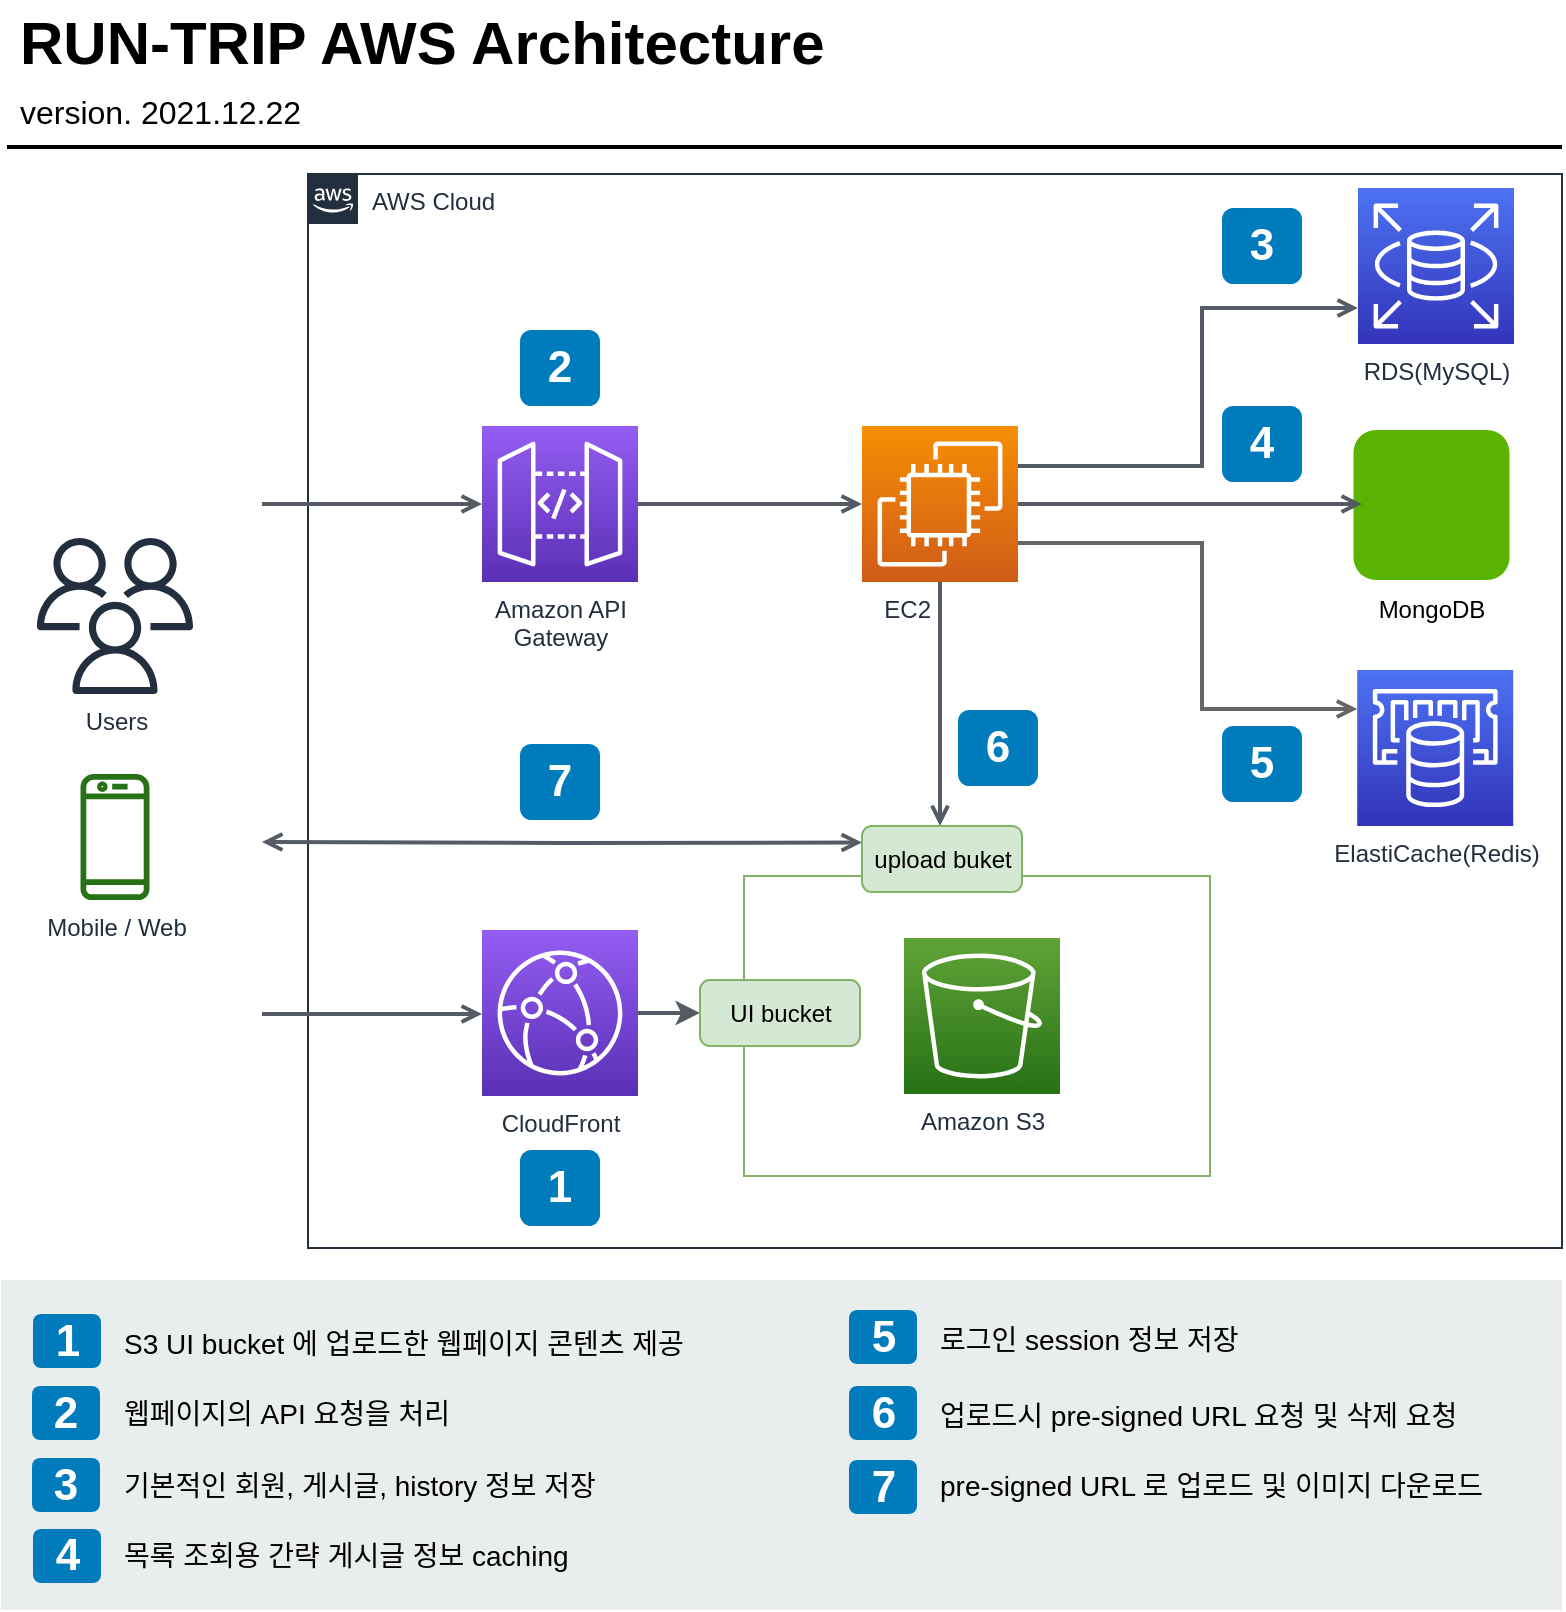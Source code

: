 <mxfile version="15.9.6" type="github">
  <diagram id="Ht1M8jgEwFfnCIfOTk4-" name="Page-1">
    <mxGraphModel dx="1422" dy="762" grid="1" gridSize="10" guides="1" tooltips="1" connect="1" arrows="1" fold="1" page="1" pageScale="1" pageWidth="850" pageHeight="850" math="0" shadow="0">
      <root>
        <mxCell id="0" />
        <mxCell id="1" parent="0" />
        <mxCell id="-QjtrjUzRDEMRZ5MF8oH-46" value="" style="rounded=0;whiteSpace=wrap;html=1;fillColor=#EAEDED;fontSize=22;fontColor=#FFFFFF;strokeColor=none;labelBackgroundColor=none;" parent="1" vertex="1">
          <mxGeometry x="29.5" y="666" width="780.5" height="165" as="geometry" />
        </mxCell>
        <mxCell id="jZVaUwOg5UY3L9NAnvdq-71" value="AWS Cloud" style="points=[[0,0],[0.25,0],[0.5,0],[0.75,0],[1,0],[1,0.25],[1,0.5],[1,0.75],[1,1],[0.75,1],[0.5,1],[0.25,1],[0,1],[0,0.75],[0,0.5],[0,0.25]];outlineConnect=0;gradientColor=none;html=1;whiteSpace=wrap;fontSize=12;fontStyle=0;shape=mxgraph.aws4.group;grIcon=mxgraph.aws4.group_aws_cloud_alt;strokeColor=#232F3E;fillColor=none;verticalAlign=top;align=left;spacingLeft=30;fontColor=#232F3E;dashed=0;labelBackgroundColor=none;container=1;pointerEvents=0;collapsible=0;recursiveResize=0;" parent="1" vertex="1">
          <mxGeometry x="183" y="113" width="627" height="537" as="geometry" />
        </mxCell>
        <mxCell id="QSw6mBPrp35lsUMGg7bP-10" value="" style="fillColor=#FFFFFF;strokeColor=#82b366;verticalAlign=top;fontStyle=0;" parent="jZVaUwOg5UY3L9NAnvdq-71" vertex="1">
          <mxGeometry x="218" y="351" width="233" height="150" as="geometry" />
        </mxCell>
        <mxCell id="jZVaUwOg5UY3L9NAnvdq-73" value="Amazon S3" style="outlineConnect=0;fontColor=#232F3E;gradientColor=#60A337;gradientDirection=north;fillColor=#277116;strokeColor=#ffffff;dashed=0;verticalLabelPosition=bottom;verticalAlign=top;align=center;html=1;fontSize=12;fontStyle=0;aspect=fixed;shape=mxgraph.aws4.resourceIcon;resIcon=mxgraph.aws4.s3;labelBackgroundColor=none;" parent="jZVaUwOg5UY3L9NAnvdq-71" vertex="1">
          <mxGeometry x="298" y="382" width="78" height="78" as="geometry" />
        </mxCell>
        <mxCell id="jZVaUwOg5UY3L9NAnvdq-74" value="Amazon API&lt;br&gt;Gateway&lt;br&gt;" style="outlineConnect=0;fontColor=#232F3E;gradientColor=#945DF2;gradientDirection=north;fillColor=#5A30B5;strokeColor=#ffffff;dashed=0;verticalLabelPosition=bottom;verticalAlign=top;align=center;html=1;fontSize=12;fontStyle=0;aspect=fixed;shape=mxgraph.aws4.resourceIcon;resIcon=mxgraph.aws4.api_gateway;labelBackgroundColor=none;" parent="jZVaUwOg5UY3L9NAnvdq-71" vertex="1">
          <mxGeometry x="87" y="126.0" width="78" height="78" as="geometry" />
        </mxCell>
        <mxCell id="QSw6mBPrp35lsUMGg7bP-11" value="" style="edgeStyle=orthogonalEdgeStyle;rounded=0;orthogonalLoop=1;jettySize=auto;html=1;strokeColor=#545B64;strokeWidth=2;" parent="jZVaUwOg5UY3L9NAnvdq-71" source="QSw6mBPrp35lsUMGg7bP-5" target="QSw6mBPrp35lsUMGg7bP-8" edge="1">
          <mxGeometry relative="1" as="geometry" />
        </mxCell>
        <mxCell id="QSw6mBPrp35lsUMGg7bP-5" value="CloudFront" style="sketch=0;points=[[0,0,0],[0.25,0,0],[0.5,0,0],[0.75,0,0],[1,0,0],[0,1,0],[0.25,1,0],[0.5,1,0],[0.75,1,0],[1,1,0],[0,0.25,0],[0,0.5,0],[0,0.75,0],[1,0.25,0],[1,0.5,0],[1,0.75,0]];outlineConnect=0;fontColor=#232F3E;gradientColor=#945DF2;gradientDirection=north;fillColor=#5A30B5;strokeColor=#ffffff;dashed=0;verticalLabelPosition=bottom;verticalAlign=top;align=center;html=1;fontSize=12;fontStyle=0;aspect=fixed;shape=mxgraph.aws4.resourceIcon;resIcon=mxgraph.aws4.cloudfront;" parent="jZVaUwOg5UY3L9NAnvdq-71" vertex="1">
          <mxGeometry x="87" y="378" width="78" height="83" as="geometry" />
        </mxCell>
        <mxCell id="jZVaUwOg5UY3L9NAnvdq-101" value="1" style="rounded=1;whiteSpace=wrap;html=1;fillColor=#007CBD;strokeColor=none;fontColor=#FFFFFF;fontStyle=1;fontSize=22;labelBackgroundColor=none;" parent="jZVaUwOg5UY3L9NAnvdq-71" vertex="1">
          <mxGeometry x="106" y="488" width="40" height="38" as="geometry" />
        </mxCell>
        <mxCell id="QSw6mBPrp35lsUMGg7bP-14" value="" style="edgeStyle=orthogonalEdgeStyle;rounded=0;orthogonalLoop=1;jettySize=auto;html=1;strokeColor=#545B64;strokeWidth=2;endArrow=open;endFill=0;exitX=0.5;exitY=1;exitDx=0;exitDy=0;exitPerimeter=0;" parent="jZVaUwOg5UY3L9NAnvdq-71" source="QSw6mBPrp35lsUMGg7bP-4" target="QSw6mBPrp35lsUMGg7bP-12" edge="1">
          <mxGeometry relative="1" as="geometry">
            <Array as="points">
              <mxPoint x="316" y="268" />
              <mxPoint x="316" y="268" />
            </Array>
          </mxGeometry>
        </mxCell>
        <mxCell id="QSw6mBPrp35lsUMGg7bP-17" value="" style="edgeStyle=orthogonalEdgeStyle;rounded=0;orthogonalLoop=1;jettySize=auto;html=1;startArrow=none;strokeColor=#545B64;strokeWidth=2;startFill=0;endArrow=open;endFill=0;entryX=0;entryY=0.5;entryDx=0;entryDy=0;entryPerimeter=0;" parent="jZVaUwOg5UY3L9NAnvdq-71" source="QSw6mBPrp35lsUMGg7bP-4" edge="1">
          <mxGeometry relative="1" as="geometry">
            <Array as="points">
              <mxPoint x="447" y="146" />
              <mxPoint x="447" y="67" />
            </Array>
            <mxPoint x="525" y="67" as="targetPoint" />
          </mxGeometry>
        </mxCell>
        <mxCell id="xazAc66kS2hvIdJBhb0Y-1" value="" style="edgeStyle=orthogonalEdgeStyle;rounded=0;orthogonalLoop=1;jettySize=auto;html=1;entryX=0;entryY=0.25;entryDx=0;entryDy=0;entryPerimeter=0;strokeWidth=2;endArrow=open;endFill=0;strokeColor=#666666;exitX=1;exitY=0.75;exitDx=0;exitDy=0;exitPerimeter=0;" edge="1" parent="jZVaUwOg5UY3L9NAnvdq-71" source="QSw6mBPrp35lsUMGg7bP-4" target="QSw6mBPrp35lsUMGg7bP-18">
          <mxGeometry relative="1" as="geometry">
            <mxPoint x="387" y="198" as="sourcePoint" />
            <Array as="points">
              <mxPoint x="447" y="185" />
              <mxPoint x="447" y="268" />
            </Array>
          </mxGeometry>
        </mxCell>
        <mxCell id="QSw6mBPrp35lsUMGg7bP-4" value="EC2&amp;nbsp; &amp;nbsp; &amp;nbsp; &amp;nbsp; &amp;nbsp;&amp;nbsp;" style="sketch=0;points=[[0,0,0],[0.25,0,0],[0.5,0,0],[0.75,0,0],[1,0,0],[0,1,0],[0.25,1,0],[0.5,1,0],[0.75,1,0],[1,1,0],[0,0.25,0],[0,0.5,0],[0,0.75,0],[1,0.25,0],[1,0.5,0],[1,0.75,0]];outlineConnect=0;fontColor=#232F3E;gradientColor=#F78E04;gradientDirection=north;fillColor=#D05C17;strokeColor=#ffffff;dashed=0;verticalLabelPosition=bottom;verticalAlign=top;align=center;html=1;fontSize=12;fontStyle=0;aspect=fixed;shape=mxgraph.aws4.resourceIcon;resIcon=mxgraph.aws4.ec2;" parent="jZVaUwOg5UY3L9NAnvdq-71" vertex="1">
          <mxGeometry x="277" y="126" width="78" height="78" as="geometry" />
        </mxCell>
        <mxCell id="jZVaUwOg5UY3L9NAnvdq-111" value="" style="edgeStyle=elbowEdgeStyle;rounded=0;orthogonalLoop=1;jettySize=auto;html=1;endArrow=open;endFill=0;strokeColor=#545B64;strokeWidth=2;fontSize=14;" parent="jZVaUwOg5UY3L9NAnvdq-71" source="jZVaUwOg5UY3L9NAnvdq-74" target="QSw6mBPrp35lsUMGg7bP-4" edge="1">
          <mxGeometry relative="1" as="geometry">
            <mxPoint x="346" y="354" as="targetPoint" />
            <Array as="points">
              <mxPoint x="217" y="165" />
              <mxPoint x="247" y="196" />
              <mxPoint x="287" y="165" />
            </Array>
          </mxGeometry>
        </mxCell>
        <mxCell id="-QjtrjUzRDEMRZ5MF8oH-28" value="4" style="rounded=1;whiteSpace=wrap;html=1;fillColor=#007CBD;strokeColor=none;fontColor=#FFFFFF;fontStyle=1;fontSize=22;labelBackgroundColor=none;" parent="jZVaUwOg5UY3L9NAnvdq-71" vertex="1">
          <mxGeometry x="457" y="116" width="40" height="38" as="geometry" />
        </mxCell>
        <mxCell id="QSw6mBPrp35lsUMGg7bP-6" value="RDS(MySQL)" style="sketch=0;points=[[0,0,0],[0.25,0,0],[0.5,0,0],[0.75,0,0],[1,0,0],[0,1,0],[0.25,1,0],[0.5,1,0],[0.75,1,0],[1,1,0],[0,0.25,0],[0,0.5,0],[0,0.75,0],[1,0.25,0],[1,0.5,0],[1,0.75,0]];outlineConnect=0;fontColor=#232F3E;gradientColor=#4D72F3;gradientDirection=north;fillColor=#3334B9;strokeColor=#ffffff;dashed=0;verticalLabelPosition=bottom;verticalAlign=top;align=center;html=1;fontSize=12;fontStyle=0;aspect=fixed;shape=mxgraph.aws4.resourceIcon;resIcon=mxgraph.aws4.rds;" parent="jZVaUwOg5UY3L9NAnvdq-71" vertex="1">
          <mxGeometry x="525" y="7" width="78" height="78" as="geometry" />
        </mxCell>
        <mxCell id="QSw6mBPrp35lsUMGg7bP-8" value="UI bucket" style="rounded=1;align=center;fillColor=#d5e8d4;strokeColor=#82b366;html=1;fontSize=12" parent="jZVaUwOg5UY3L9NAnvdq-71" vertex="1">
          <mxGeometry x="196" y="403" width="80" height="33" as="geometry" />
        </mxCell>
        <mxCell id="QSw6mBPrp35lsUMGg7bP-12" value="upload buket" style="rounded=1;align=center;fillColor=#d5e8d4;strokeColor=#82b366;html=1;fontSize=12" parent="jZVaUwOg5UY3L9NAnvdq-71" vertex="1">
          <mxGeometry x="277" y="326" width="80" height="33" as="geometry" />
        </mxCell>
        <mxCell id="jZVaUwOg5UY3L9NAnvdq-104" value="5" style="rounded=1;whiteSpace=wrap;html=1;fillColor=#007CBD;strokeColor=none;fontColor=#FFFFFF;fontStyle=1;fontSize=22;labelBackgroundColor=none;" parent="jZVaUwOg5UY3L9NAnvdq-71" vertex="1">
          <mxGeometry x="457" y="276" width="40" height="38" as="geometry" />
        </mxCell>
        <mxCell id="QSw6mBPrp35lsUMGg7bP-18" value="ElastiCache(Redis)" style="sketch=0;points=[[0,0,0],[0.25,0,0],[0.5,0,0],[0.75,0,0],[1,0,0],[0,1,0],[0.25,1,0],[0.5,1,0],[0.75,1,0],[1,1,0],[0,0.25,0],[0,0.5,0],[0,0.75,0],[1,0.25,0],[1,0.5,0],[1,0.75,0]];outlineConnect=0;fontColor=#232F3E;gradientColor=#4D72F3;gradientDirection=north;fillColor=#3334B9;strokeColor=#ffffff;dashed=0;verticalLabelPosition=bottom;verticalAlign=top;align=center;html=1;fontSize=12;fontStyle=0;aspect=fixed;shape=mxgraph.aws4.resourceIcon;resIcon=mxgraph.aws4.elasticache;" parent="jZVaUwOg5UY3L9NAnvdq-71" vertex="1">
          <mxGeometry x="524.61" y="248" width="78" height="78" as="geometry" />
        </mxCell>
        <mxCell id="jZVaUwOg5UY3L9NAnvdq-105" value="6" style="rounded=1;whiteSpace=wrap;html=1;fillColor=#007CBD;strokeColor=none;fontColor=#FFFFFF;fontStyle=1;fontSize=22;labelBackgroundColor=none;" parent="jZVaUwOg5UY3L9NAnvdq-71" vertex="1">
          <mxGeometry x="325" y="268" width="40" height="38" as="geometry" />
        </mxCell>
        <mxCell id="jZVaUwOg5UY3L9NAnvdq-102" value="2" style="rounded=1;whiteSpace=wrap;html=1;fillColor=#007CBD;strokeColor=none;fontColor=#FFFFFF;fontStyle=1;fontSize=22;labelBackgroundColor=none;" parent="jZVaUwOg5UY3L9NAnvdq-71" vertex="1">
          <mxGeometry x="106" y="78" width="40" height="38" as="geometry" />
        </mxCell>
        <mxCell id="jZVaUwOg5UY3L9NAnvdq-103" value="3" style="rounded=1;whiteSpace=wrap;html=1;fillColor=#007CBD;strokeColor=none;fontColor=#FFFFFF;fontStyle=1;fontSize=22;labelBackgroundColor=none;" parent="jZVaUwOg5UY3L9NAnvdq-71" vertex="1">
          <mxGeometry x="457" y="17" width="40" height="38" as="geometry" />
        </mxCell>
        <mxCell id="jZVaUwOg5UY3L9NAnvdq-106" value="7" style="rounded=1;whiteSpace=wrap;html=1;fillColor=#007CBD;strokeColor=none;fontColor=#FFFFFF;fontStyle=1;fontSize=22;labelBackgroundColor=none;" parent="jZVaUwOg5UY3L9NAnvdq-71" vertex="1">
          <mxGeometry x="106" y="285" width="40" height="38" as="geometry" />
        </mxCell>
        <mxCell id="xazAc66kS2hvIdJBhb0Y-8" value="" style="group" vertex="1" connectable="0" parent="jZVaUwOg5UY3L9NAnvdq-71">
          <mxGeometry x="512.613" y="113.863" width="106.773" height="119.137" as="geometry" />
        </mxCell>
        <mxCell id="xazAc66kS2hvIdJBhb0Y-3" value="" style="rounded=1;whiteSpace=wrap;html=1;fillColor=#5AB300;strokeColor=none;glass=0;shadow=0;sketch=0;" vertex="1" parent="xazAc66kS2hvIdJBhb0Y-8">
          <mxGeometry x="10.137" y="14.137" width="78" height="75" as="geometry" />
        </mxCell>
        <mxCell id="xazAc66kS2hvIdJBhb0Y-5" value="" style="shape=image;html=1;verticalAlign=top;verticalLabelPosition=bottom;labelBackgroundColor=#ffffff;imageAspect=0;aspect=fixed;image=https://cdn4.iconfinder.com/data/icons/ionicons/512/icon-leaf-128.png;rotation=45;" vertex="1" parent="xazAc66kS2hvIdJBhb0Y-8">
          <mxGeometry x="15.637" y="15.637" width="75.5" height="75.5" as="geometry" />
        </mxCell>
        <mxCell id="xazAc66kS2hvIdJBhb0Y-7" value="MongoDB" style="text;html=1;strokeColor=none;fillColor=none;align=center;verticalAlign=middle;whiteSpace=wrap;rounded=0;" vertex="1" parent="xazAc66kS2hvIdJBhb0Y-8">
          <mxGeometry x="19.137" y="89.137" width="60" height="30" as="geometry" />
        </mxCell>
        <mxCell id="xazAc66kS2hvIdJBhb0Y-11" value="" style="edgeStyle=orthogonalEdgeStyle;rounded=0;orthogonalLoop=1;jettySize=auto;html=1;startArrow=none;strokeColor=#545B64;strokeWidth=2;startFill=0;endArrow=open;endFill=0;entryX=0.114;entryY=0.844;entryDx=0;entryDy=0;entryPerimeter=0;exitX=1;exitY=0.5;exitDx=0;exitDy=0;exitPerimeter=0;" edge="1" parent="jZVaUwOg5UY3L9NAnvdq-71" source="QSw6mBPrp35lsUMGg7bP-4" target="xazAc66kS2hvIdJBhb0Y-5">
          <mxGeometry relative="1" as="geometry">
            <Array as="points">
              <mxPoint x="527" y="165" />
            </Array>
            <mxPoint x="365" y="156" as="sourcePoint" />
            <mxPoint x="535" y="77" as="targetPoint" />
          </mxGeometry>
        </mxCell>
        <mxCell id="jZVaUwOg5UY3L9NAnvdq-110" style="edgeStyle=elbowEdgeStyle;rounded=0;orthogonalLoop=1;jettySize=auto;html=1;endArrow=open;endFill=0;strokeColor=#545B64;strokeWidth=2;fontSize=14;" parent="1" target="jZVaUwOg5UY3L9NAnvdq-74" edge="1">
          <mxGeometry relative="1" as="geometry">
            <mxPoint x="160" y="278" as="sourcePoint" />
            <mxPoint x="310" y="278" as="targetPoint" />
          </mxGeometry>
        </mxCell>
        <mxCell id="jZVaUwOg5UY3L9NAnvdq-130" style="edgeStyle=elbowEdgeStyle;rounded=0;orthogonalLoop=1;jettySize=auto;html=1;endArrow=open;endFill=0;strokeColor=#545B64;strokeWidth=2;fontSize=14;entryX=0;entryY=0.5;entryDx=0;entryDy=0;entryPerimeter=0;" parent="1" target="QSw6mBPrp35lsUMGg7bP-5" edge="1">
          <mxGeometry relative="1" as="geometry">
            <mxPoint x="160" y="533" as="sourcePoint" />
            <mxPoint x="390" y="683.5" as="targetPoint" />
            <Array as="points">
              <mxPoint x="270" y="491" />
              <mxPoint x="330" y="593" />
            </Array>
          </mxGeometry>
        </mxCell>
        <mxCell id="-QjtrjUzRDEMRZ5MF8oH-36" value="1" style="rounded=1;whiteSpace=wrap;html=1;fillColor=#007CBD;strokeColor=none;fontColor=#FFFFFF;fontStyle=1;fontSize=22;labelBackgroundColor=none;" parent="1" vertex="1">
          <mxGeometry x="45.5" y="683" width="34" height="27" as="geometry" />
        </mxCell>
        <mxCell id="-QjtrjUzRDEMRZ5MF8oH-37" value="2" style="rounded=1;whiteSpace=wrap;html=1;fillColor=#007CBD;strokeColor=none;fontColor=#FFFFFF;fontStyle=1;fontSize=22;labelBackgroundColor=none;" parent="1" vertex="1">
          <mxGeometry x="45" y="719" width="34" height="27" as="geometry" />
        </mxCell>
        <mxCell id="-QjtrjUzRDEMRZ5MF8oH-40" value="5" style="rounded=1;whiteSpace=wrap;html=1;fillColor=#007CBD;strokeColor=none;fontColor=#FFFFFF;fontStyle=1;fontSize=22;labelBackgroundColor=none;" parent="1" vertex="1">
          <mxGeometry x="453.5" y="681" width="34" height="27" as="geometry" />
        </mxCell>
        <mxCell id="-QjtrjUzRDEMRZ5MF8oH-41" value="6" style="rounded=1;whiteSpace=wrap;html=1;fillColor=#007CBD;strokeColor=none;fontColor=#FFFFFF;fontStyle=1;fontSize=22;labelBackgroundColor=none;" parent="1" vertex="1">
          <mxGeometry x="453.5" y="719" width="34" height="27" as="geometry" />
        </mxCell>
        <mxCell id="-QjtrjUzRDEMRZ5MF8oH-42" value="7" style="rounded=1;whiteSpace=wrap;html=1;fillColor=#007CBD;strokeColor=none;fontColor=#FFFFFF;fontStyle=1;fontSize=22;labelBackgroundColor=none;" parent="1" vertex="1">
          <mxGeometry x="453.5" y="756" width="34" height="27" as="geometry" />
        </mxCell>
        <mxCell id="-QjtrjUzRDEMRZ5MF8oH-47" value="RUN-TRIP AWS Architecture" style="text;html=1;resizable=0;points=[];autosize=1;align=left;verticalAlign=top;spacingTop=-4;fontSize=30;fontColor=#000000;fontStyle=1;labelBackgroundColor=none;" parent="1" vertex="1">
          <mxGeometry x="36.5" y="26.5" width="420" height="40" as="geometry" />
        </mxCell>
        <mxCell id="-QjtrjUzRDEMRZ5MF8oH-48" value="version. 2021.12.22" style="text;html=1;resizable=0;points=[];autosize=1;align=left;verticalAlign=top;spacingTop=-4;fontSize=16;fontColor=#000000;labelBackgroundColor=none;" parent="1" vertex="1">
          <mxGeometry x="36.5" y="69.5" width="160" height="20" as="geometry" />
        </mxCell>
        <mxCell id="SCVMTBWpLvtzJIhz15lM-1" value="" style="line;strokeWidth=2;html=1;fontSize=14;labelBackgroundColor=none;" parent="1" vertex="1">
          <mxGeometry x="32.5" y="94.5" width="777.5" height="10" as="geometry" />
        </mxCell>
        <mxCell id="SCVMTBWpLvtzJIhz15lM-7" value="S3 UI bucket 에 업로드한 웹페이지 콘텐츠 제공" style="text;html=1;align=left;verticalAlign=middle;spacingTop=-4;fontSize=14;labelBackgroundColor=none;whiteSpace=wrap;" parent="1" vertex="1">
          <mxGeometry x="89" y="681" width="312" height="38" as="geometry" />
        </mxCell>
        <mxCell id="QSw6mBPrp35lsUMGg7bP-15" value="" style="edgeStyle=orthogonalEdgeStyle;rounded=0;orthogonalLoop=1;jettySize=auto;html=1;entryX=0;entryY=0.25;entryDx=0;entryDy=0;startArrow=open;strokeWidth=2;strokeColor=#545B64;endArrow=open;endFill=0;startFill=0;" parent="1" target="QSw6mBPrp35lsUMGg7bP-12" edge="1">
          <mxGeometry relative="1" as="geometry">
            <mxPoint x="160" y="447" as="sourcePoint" />
          </mxGeometry>
        </mxCell>
        <mxCell id="jZVaUwOg5UY3L9NAnvdq-88" value="Users&lt;br&gt;" style="outlineConnect=0;fontColor=#232F3E;gradientColor=none;fillColor=#232F3E;strokeColor=none;dashed=0;verticalLabelPosition=bottom;verticalAlign=top;align=center;html=1;fontSize=12;fontStyle=0;aspect=fixed;pointerEvents=1;shape=mxgraph.aws4.users;labelBackgroundColor=none;" parent="1" vertex="1">
          <mxGeometry x="47.5" y="295.0" width="78" height="78" as="geometry" />
        </mxCell>
        <mxCell id="jZVaUwOg5UY3L9NAnvdq-65" value="Mobile / Web" style="outlineConnect=0;fontColor=#232F3E;gradientColor=none;strokeColor=none;fillColor=#277116;dashed=0;verticalLabelPosition=bottom;verticalAlign=top;align=center;html=1;fontSize=12;fontStyle=0;shape=mxgraph.aws4.mobile_client;labelBackgroundColor=none;" parent="1" vertex="1">
          <mxGeometry x="66.94" y="413" width="39.12" height="63" as="geometry" />
        </mxCell>
        <mxCell id="QSw6mBPrp35lsUMGg7bP-22" value="웹페이지의 API 요청을 처리" style="text;html=1;align=left;verticalAlign=middle;spacingTop=-4;fontSize=14;labelBackgroundColor=none;whiteSpace=wrap;" parent="1" vertex="1">
          <mxGeometry x="89" y="719" width="290" height="32" as="geometry" />
        </mxCell>
        <mxCell id="QSw6mBPrp35lsUMGg7bP-24" value="기본적인 회원, 게시글, history 정보 저장" style="text;html=1;align=left;verticalAlign=middle;spacingTop=-4;fontSize=14;labelBackgroundColor=none;whiteSpace=wrap;" parent="1" vertex="1">
          <mxGeometry x="89" y="756" width="300" height="30" as="geometry" />
        </mxCell>
        <mxCell id="QSw6mBPrp35lsUMGg7bP-25" value="로그인 session 정보 저장" style="text;html=1;align=left;verticalAlign=middle;spacingTop=-4;fontSize=14;labelBackgroundColor=none;whiteSpace=wrap;" parent="1" vertex="1">
          <mxGeometry x="497" y="681" width="300" height="33" as="geometry" />
        </mxCell>
        <mxCell id="QSw6mBPrp35lsUMGg7bP-26" value="업로드시 pre-signed URL 요청 및 삭제 요청" style="text;html=1;align=left;verticalAlign=middle;spacingTop=-4;fontSize=14;labelBackgroundColor=none;whiteSpace=wrap;" parent="1" vertex="1">
          <mxGeometry x="497" y="718" width="292" height="35" as="geometry" />
        </mxCell>
        <mxCell id="QSw6mBPrp35lsUMGg7bP-27" value="pre-signed URL 로 업로드 및 이미지 다운로드" style="text;html=1;align=left;verticalAlign=middle;spacingTop=-4;fontSize=14;labelBackgroundColor=none;whiteSpace=wrap;" parent="1" vertex="1">
          <mxGeometry x="497" y="755" width="300" height="31" as="geometry" />
        </mxCell>
        <mxCell id="-QjtrjUzRDEMRZ5MF8oH-38" value="3" style="rounded=1;whiteSpace=wrap;html=1;fillColor=#007CBD;strokeColor=none;fontColor=#FFFFFF;fontStyle=1;fontSize=22;labelBackgroundColor=none;" parent="1" vertex="1">
          <mxGeometry x="45" y="755" width="34" height="27" as="geometry" />
        </mxCell>
        <mxCell id="-QjtrjUzRDEMRZ5MF8oH-39" value="4" style="rounded=1;whiteSpace=wrap;html=1;fillColor=#007CBD;strokeColor=none;fontColor=#FFFFFF;fontStyle=1;fontSize=22;labelBackgroundColor=none;" parent="1" vertex="1">
          <mxGeometry x="45.5" y="790.5" width="34" height="27" as="geometry" />
        </mxCell>
        <mxCell id="xazAc66kS2hvIdJBhb0Y-14" value="목록 조회용 간략 게시글 정보 caching" style="text;html=1;align=left;verticalAlign=middle;spacingTop=-4;fontSize=14;labelBackgroundColor=none;whiteSpace=wrap;" vertex="1" parent="1">
          <mxGeometry x="89" y="790.5" width="310" height="30.5" as="geometry" />
        </mxCell>
      </root>
    </mxGraphModel>
  </diagram>
</mxfile>
